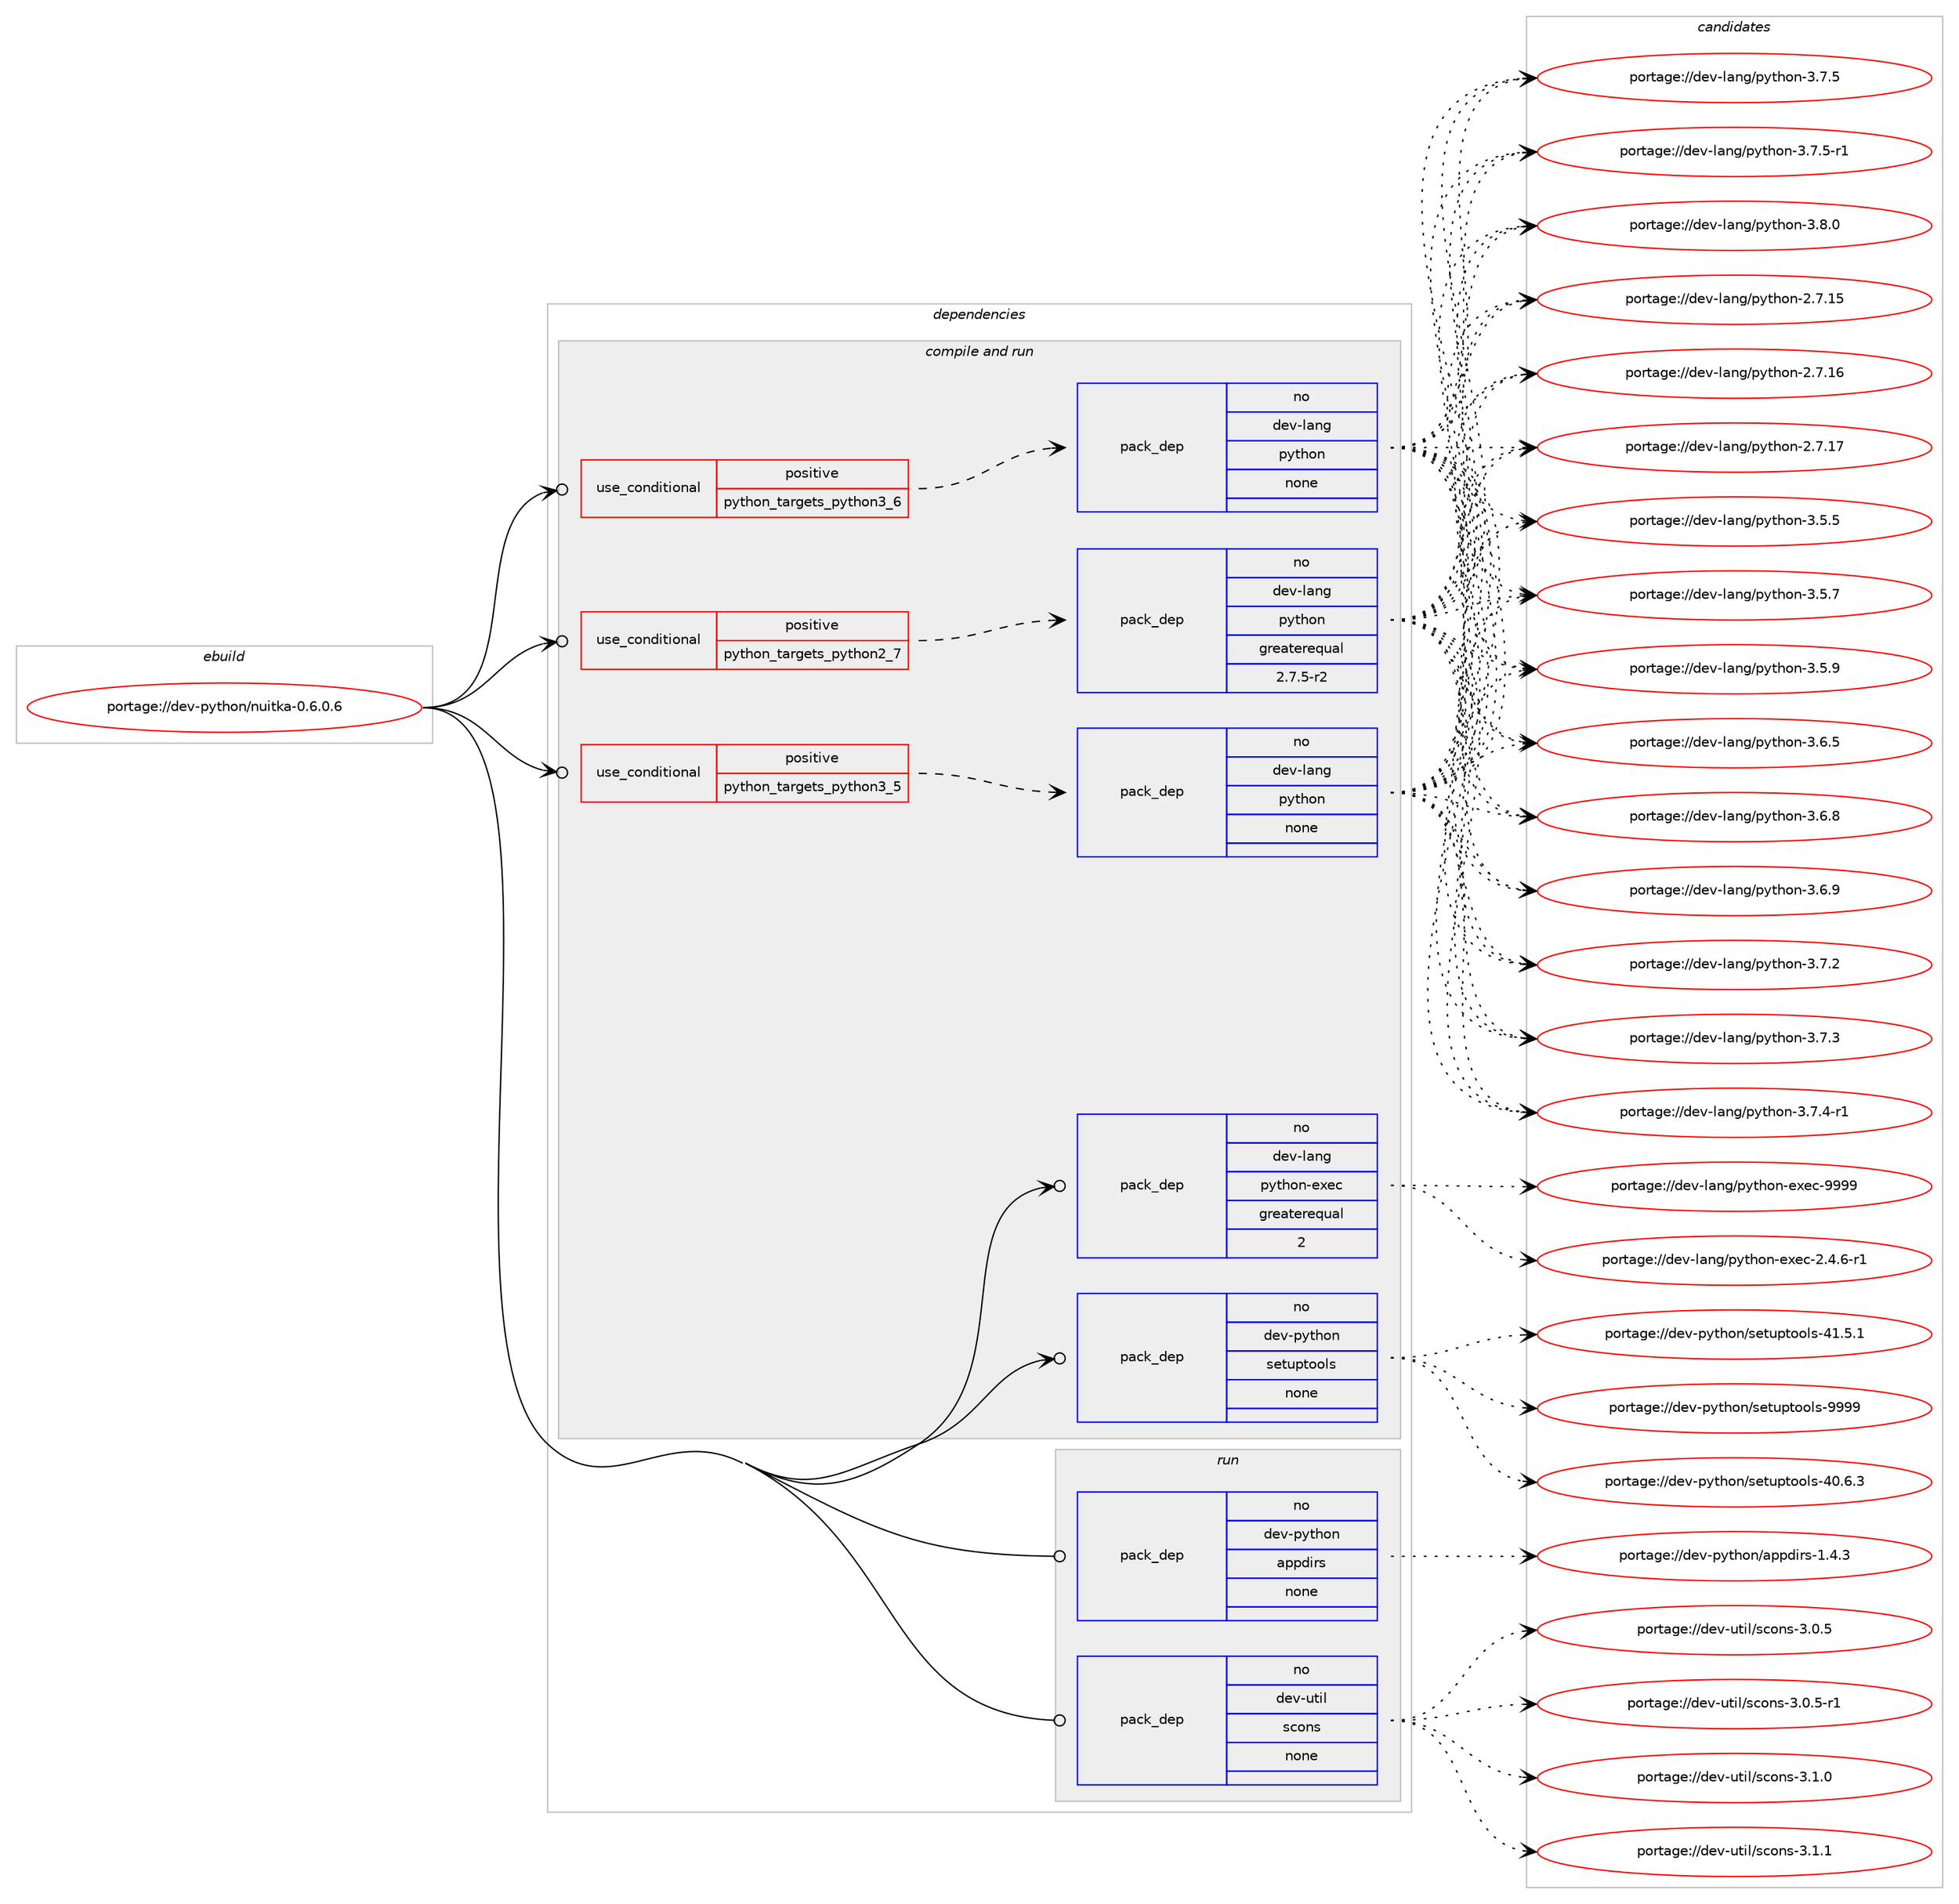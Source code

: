 digraph prolog {

# *************
# Graph options
# *************

newrank=true;
concentrate=true;
compound=true;
graph [rankdir=LR,fontname=Helvetica,fontsize=10,ranksep=1.5];#, ranksep=2.5, nodesep=0.2];
edge  [arrowhead=vee];
node  [fontname=Helvetica,fontsize=10];

# **********
# The ebuild
# **********

subgraph cluster_leftcol {
color=gray;
rank=same;
label=<<i>ebuild</i>>;
id [label="portage://dev-python/nuitka-0.6.0.6", color=red, width=4, href="../dev-python/nuitka-0.6.0.6.svg"];
}

# ****************
# The dependencies
# ****************

subgraph cluster_midcol {
color=gray;
label=<<i>dependencies</i>>;
subgraph cluster_compile {
fillcolor="#eeeeee";
style=filled;
label=<<i>compile</i>>;
}
subgraph cluster_compileandrun {
fillcolor="#eeeeee";
style=filled;
label=<<i>compile and run</i>>;
subgraph cond32626 {
dependency152156 [label=<<TABLE BORDER="0" CELLBORDER="1" CELLSPACING="0" CELLPADDING="4"><TR><TD ROWSPAN="3" CELLPADDING="10">use_conditional</TD></TR><TR><TD>positive</TD></TR><TR><TD>python_targets_python2_7</TD></TR></TABLE>>, shape=none, color=red];
subgraph pack116199 {
dependency152157 [label=<<TABLE BORDER="0" CELLBORDER="1" CELLSPACING="0" CELLPADDING="4" WIDTH="220"><TR><TD ROWSPAN="6" CELLPADDING="30">pack_dep</TD></TR><TR><TD WIDTH="110">no</TD></TR><TR><TD>dev-lang</TD></TR><TR><TD>python</TD></TR><TR><TD>greaterequal</TD></TR><TR><TD>2.7.5-r2</TD></TR></TABLE>>, shape=none, color=blue];
}
dependency152156:e -> dependency152157:w [weight=20,style="dashed",arrowhead="vee"];
}
id:e -> dependency152156:w [weight=20,style="solid",arrowhead="odotvee"];
subgraph cond32627 {
dependency152158 [label=<<TABLE BORDER="0" CELLBORDER="1" CELLSPACING="0" CELLPADDING="4"><TR><TD ROWSPAN="3" CELLPADDING="10">use_conditional</TD></TR><TR><TD>positive</TD></TR><TR><TD>python_targets_python3_5</TD></TR></TABLE>>, shape=none, color=red];
subgraph pack116200 {
dependency152159 [label=<<TABLE BORDER="0" CELLBORDER="1" CELLSPACING="0" CELLPADDING="4" WIDTH="220"><TR><TD ROWSPAN="6" CELLPADDING="30">pack_dep</TD></TR><TR><TD WIDTH="110">no</TD></TR><TR><TD>dev-lang</TD></TR><TR><TD>python</TD></TR><TR><TD>none</TD></TR><TR><TD></TD></TR></TABLE>>, shape=none, color=blue];
}
dependency152158:e -> dependency152159:w [weight=20,style="dashed",arrowhead="vee"];
}
id:e -> dependency152158:w [weight=20,style="solid",arrowhead="odotvee"];
subgraph cond32628 {
dependency152160 [label=<<TABLE BORDER="0" CELLBORDER="1" CELLSPACING="0" CELLPADDING="4"><TR><TD ROWSPAN="3" CELLPADDING="10">use_conditional</TD></TR><TR><TD>positive</TD></TR><TR><TD>python_targets_python3_6</TD></TR></TABLE>>, shape=none, color=red];
subgraph pack116201 {
dependency152161 [label=<<TABLE BORDER="0" CELLBORDER="1" CELLSPACING="0" CELLPADDING="4" WIDTH="220"><TR><TD ROWSPAN="6" CELLPADDING="30">pack_dep</TD></TR><TR><TD WIDTH="110">no</TD></TR><TR><TD>dev-lang</TD></TR><TR><TD>python</TD></TR><TR><TD>none</TD></TR><TR><TD></TD></TR></TABLE>>, shape=none, color=blue];
}
dependency152160:e -> dependency152161:w [weight=20,style="dashed",arrowhead="vee"];
}
id:e -> dependency152160:w [weight=20,style="solid",arrowhead="odotvee"];
subgraph pack116202 {
dependency152162 [label=<<TABLE BORDER="0" CELLBORDER="1" CELLSPACING="0" CELLPADDING="4" WIDTH="220"><TR><TD ROWSPAN="6" CELLPADDING="30">pack_dep</TD></TR><TR><TD WIDTH="110">no</TD></TR><TR><TD>dev-lang</TD></TR><TR><TD>python-exec</TD></TR><TR><TD>greaterequal</TD></TR><TR><TD>2</TD></TR></TABLE>>, shape=none, color=blue];
}
id:e -> dependency152162:w [weight=20,style="solid",arrowhead="odotvee"];
subgraph pack116203 {
dependency152163 [label=<<TABLE BORDER="0" CELLBORDER="1" CELLSPACING="0" CELLPADDING="4" WIDTH="220"><TR><TD ROWSPAN="6" CELLPADDING="30">pack_dep</TD></TR><TR><TD WIDTH="110">no</TD></TR><TR><TD>dev-python</TD></TR><TR><TD>setuptools</TD></TR><TR><TD>none</TD></TR><TR><TD></TD></TR></TABLE>>, shape=none, color=blue];
}
id:e -> dependency152163:w [weight=20,style="solid",arrowhead="odotvee"];
}
subgraph cluster_run {
fillcolor="#eeeeee";
style=filled;
label=<<i>run</i>>;
subgraph pack116204 {
dependency152164 [label=<<TABLE BORDER="0" CELLBORDER="1" CELLSPACING="0" CELLPADDING="4" WIDTH="220"><TR><TD ROWSPAN="6" CELLPADDING="30">pack_dep</TD></TR><TR><TD WIDTH="110">no</TD></TR><TR><TD>dev-python</TD></TR><TR><TD>appdirs</TD></TR><TR><TD>none</TD></TR><TR><TD></TD></TR></TABLE>>, shape=none, color=blue];
}
id:e -> dependency152164:w [weight=20,style="solid",arrowhead="odot"];
subgraph pack116205 {
dependency152165 [label=<<TABLE BORDER="0" CELLBORDER="1" CELLSPACING="0" CELLPADDING="4" WIDTH="220"><TR><TD ROWSPAN="6" CELLPADDING="30">pack_dep</TD></TR><TR><TD WIDTH="110">no</TD></TR><TR><TD>dev-util</TD></TR><TR><TD>scons</TD></TR><TR><TD>none</TD></TR><TR><TD></TD></TR></TABLE>>, shape=none, color=blue];
}
id:e -> dependency152165:w [weight=20,style="solid",arrowhead="odot"];
}
}

# **************
# The candidates
# **************

subgraph cluster_choices {
rank=same;
color=gray;
label=<<i>candidates</i>>;

subgraph choice116199 {
color=black;
nodesep=1;
choiceportage10010111845108971101034711212111610411111045504655464953 [label="portage://dev-lang/python-2.7.15", color=red, width=4,href="../dev-lang/python-2.7.15.svg"];
choiceportage10010111845108971101034711212111610411111045504655464954 [label="portage://dev-lang/python-2.7.16", color=red, width=4,href="../dev-lang/python-2.7.16.svg"];
choiceportage10010111845108971101034711212111610411111045504655464955 [label="portage://dev-lang/python-2.7.17", color=red, width=4,href="../dev-lang/python-2.7.17.svg"];
choiceportage100101118451089711010347112121116104111110455146534653 [label="portage://dev-lang/python-3.5.5", color=red, width=4,href="../dev-lang/python-3.5.5.svg"];
choiceportage100101118451089711010347112121116104111110455146534655 [label="portage://dev-lang/python-3.5.7", color=red, width=4,href="../dev-lang/python-3.5.7.svg"];
choiceportage100101118451089711010347112121116104111110455146534657 [label="portage://dev-lang/python-3.5.9", color=red, width=4,href="../dev-lang/python-3.5.9.svg"];
choiceportage100101118451089711010347112121116104111110455146544653 [label="portage://dev-lang/python-3.6.5", color=red, width=4,href="../dev-lang/python-3.6.5.svg"];
choiceportage100101118451089711010347112121116104111110455146544656 [label="portage://dev-lang/python-3.6.8", color=red, width=4,href="../dev-lang/python-3.6.8.svg"];
choiceportage100101118451089711010347112121116104111110455146544657 [label="portage://dev-lang/python-3.6.9", color=red, width=4,href="../dev-lang/python-3.6.9.svg"];
choiceportage100101118451089711010347112121116104111110455146554650 [label="portage://dev-lang/python-3.7.2", color=red, width=4,href="../dev-lang/python-3.7.2.svg"];
choiceportage100101118451089711010347112121116104111110455146554651 [label="portage://dev-lang/python-3.7.3", color=red, width=4,href="../dev-lang/python-3.7.3.svg"];
choiceportage1001011184510897110103471121211161041111104551465546524511449 [label="portage://dev-lang/python-3.7.4-r1", color=red, width=4,href="../dev-lang/python-3.7.4-r1.svg"];
choiceportage100101118451089711010347112121116104111110455146554653 [label="portage://dev-lang/python-3.7.5", color=red, width=4,href="../dev-lang/python-3.7.5.svg"];
choiceportage1001011184510897110103471121211161041111104551465546534511449 [label="portage://dev-lang/python-3.7.5-r1", color=red, width=4,href="../dev-lang/python-3.7.5-r1.svg"];
choiceportage100101118451089711010347112121116104111110455146564648 [label="portage://dev-lang/python-3.8.0", color=red, width=4,href="../dev-lang/python-3.8.0.svg"];
dependency152157:e -> choiceportage10010111845108971101034711212111610411111045504655464953:w [style=dotted,weight="100"];
dependency152157:e -> choiceportage10010111845108971101034711212111610411111045504655464954:w [style=dotted,weight="100"];
dependency152157:e -> choiceportage10010111845108971101034711212111610411111045504655464955:w [style=dotted,weight="100"];
dependency152157:e -> choiceportage100101118451089711010347112121116104111110455146534653:w [style=dotted,weight="100"];
dependency152157:e -> choiceportage100101118451089711010347112121116104111110455146534655:w [style=dotted,weight="100"];
dependency152157:e -> choiceportage100101118451089711010347112121116104111110455146534657:w [style=dotted,weight="100"];
dependency152157:e -> choiceportage100101118451089711010347112121116104111110455146544653:w [style=dotted,weight="100"];
dependency152157:e -> choiceportage100101118451089711010347112121116104111110455146544656:w [style=dotted,weight="100"];
dependency152157:e -> choiceportage100101118451089711010347112121116104111110455146544657:w [style=dotted,weight="100"];
dependency152157:e -> choiceportage100101118451089711010347112121116104111110455146554650:w [style=dotted,weight="100"];
dependency152157:e -> choiceportage100101118451089711010347112121116104111110455146554651:w [style=dotted,weight="100"];
dependency152157:e -> choiceportage1001011184510897110103471121211161041111104551465546524511449:w [style=dotted,weight="100"];
dependency152157:e -> choiceportage100101118451089711010347112121116104111110455146554653:w [style=dotted,weight="100"];
dependency152157:e -> choiceportage1001011184510897110103471121211161041111104551465546534511449:w [style=dotted,weight="100"];
dependency152157:e -> choiceportage100101118451089711010347112121116104111110455146564648:w [style=dotted,weight="100"];
}
subgraph choice116200 {
color=black;
nodesep=1;
choiceportage10010111845108971101034711212111610411111045504655464953 [label="portage://dev-lang/python-2.7.15", color=red, width=4,href="../dev-lang/python-2.7.15.svg"];
choiceportage10010111845108971101034711212111610411111045504655464954 [label="portage://dev-lang/python-2.7.16", color=red, width=4,href="../dev-lang/python-2.7.16.svg"];
choiceportage10010111845108971101034711212111610411111045504655464955 [label="portage://dev-lang/python-2.7.17", color=red, width=4,href="../dev-lang/python-2.7.17.svg"];
choiceportage100101118451089711010347112121116104111110455146534653 [label="portage://dev-lang/python-3.5.5", color=red, width=4,href="../dev-lang/python-3.5.5.svg"];
choiceportage100101118451089711010347112121116104111110455146534655 [label="portage://dev-lang/python-3.5.7", color=red, width=4,href="../dev-lang/python-3.5.7.svg"];
choiceportage100101118451089711010347112121116104111110455146534657 [label="portage://dev-lang/python-3.5.9", color=red, width=4,href="../dev-lang/python-3.5.9.svg"];
choiceportage100101118451089711010347112121116104111110455146544653 [label="portage://dev-lang/python-3.6.5", color=red, width=4,href="../dev-lang/python-3.6.5.svg"];
choiceportage100101118451089711010347112121116104111110455146544656 [label="portage://dev-lang/python-3.6.8", color=red, width=4,href="../dev-lang/python-3.6.8.svg"];
choiceportage100101118451089711010347112121116104111110455146544657 [label="portage://dev-lang/python-3.6.9", color=red, width=4,href="../dev-lang/python-3.6.9.svg"];
choiceportage100101118451089711010347112121116104111110455146554650 [label="portage://dev-lang/python-3.7.2", color=red, width=4,href="../dev-lang/python-3.7.2.svg"];
choiceportage100101118451089711010347112121116104111110455146554651 [label="portage://dev-lang/python-3.7.3", color=red, width=4,href="../dev-lang/python-3.7.3.svg"];
choiceportage1001011184510897110103471121211161041111104551465546524511449 [label="portage://dev-lang/python-3.7.4-r1", color=red, width=4,href="../dev-lang/python-3.7.4-r1.svg"];
choiceportage100101118451089711010347112121116104111110455146554653 [label="portage://dev-lang/python-3.7.5", color=red, width=4,href="../dev-lang/python-3.7.5.svg"];
choiceportage1001011184510897110103471121211161041111104551465546534511449 [label="portage://dev-lang/python-3.7.5-r1", color=red, width=4,href="../dev-lang/python-3.7.5-r1.svg"];
choiceportage100101118451089711010347112121116104111110455146564648 [label="portage://dev-lang/python-3.8.0", color=red, width=4,href="../dev-lang/python-3.8.0.svg"];
dependency152159:e -> choiceportage10010111845108971101034711212111610411111045504655464953:w [style=dotted,weight="100"];
dependency152159:e -> choiceportage10010111845108971101034711212111610411111045504655464954:w [style=dotted,weight="100"];
dependency152159:e -> choiceportage10010111845108971101034711212111610411111045504655464955:w [style=dotted,weight="100"];
dependency152159:e -> choiceportage100101118451089711010347112121116104111110455146534653:w [style=dotted,weight="100"];
dependency152159:e -> choiceportage100101118451089711010347112121116104111110455146534655:w [style=dotted,weight="100"];
dependency152159:e -> choiceportage100101118451089711010347112121116104111110455146534657:w [style=dotted,weight="100"];
dependency152159:e -> choiceportage100101118451089711010347112121116104111110455146544653:w [style=dotted,weight="100"];
dependency152159:e -> choiceportage100101118451089711010347112121116104111110455146544656:w [style=dotted,weight="100"];
dependency152159:e -> choiceportage100101118451089711010347112121116104111110455146544657:w [style=dotted,weight="100"];
dependency152159:e -> choiceportage100101118451089711010347112121116104111110455146554650:w [style=dotted,weight="100"];
dependency152159:e -> choiceportage100101118451089711010347112121116104111110455146554651:w [style=dotted,weight="100"];
dependency152159:e -> choiceportage1001011184510897110103471121211161041111104551465546524511449:w [style=dotted,weight="100"];
dependency152159:e -> choiceportage100101118451089711010347112121116104111110455146554653:w [style=dotted,weight="100"];
dependency152159:e -> choiceportage1001011184510897110103471121211161041111104551465546534511449:w [style=dotted,weight="100"];
dependency152159:e -> choiceportage100101118451089711010347112121116104111110455146564648:w [style=dotted,weight="100"];
}
subgraph choice116201 {
color=black;
nodesep=1;
choiceportage10010111845108971101034711212111610411111045504655464953 [label="portage://dev-lang/python-2.7.15", color=red, width=4,href="../dev-lang/python-2.7.15.svg"];
choiceportage10010111845108971101034711212111610411111045504655464954 [label="portage://dev-lang/python-2.7.16", color=red, width=4,href="../dev-lang/python-2.7.16.svg"];
choiceportage10010111845108971101034711212111610411111045504655464955 [label="portage://dev-lang/python-2.7.17", color=red, width=4,href="../dev-lang/python-2.7.17.svg"];
choiceportage100101118451089711010347112121116104111110455146534653 [label="portage://dev-lang/python-3.5.5", color=red, width=4,href="../dev-lang/python-3.5.5.svg"];
choiceportage100101118451089711010347112121116104111110455146534655 [label="portage://dev-lang/python-3.5.7", color=red, width=4,href="../dev-lang/python-3.5.7.svg"];
choiceportage100101118451089711010347112121116104111110455146534657 [label="portage://dev-lang/python-3.5.9", color=red, width=4,href="../dev-lang/python-3.5.9.svg"];
choiceportage100101118451089711010347112121116104111110455146544653 [label="portage://dev-lang/python-3.6.5", color=red, width=4,href="../dev-lang/python-3.6.5.svg"];
choiceportage100101118451089711010347112121116104111110455146544656 [label="portage://dev-lang/python-3.6.8", color=red, width=4,href="../dev-lang/python-3.6.8.svg"];
choiceportage100101118451089711010347112121116104111110455146544657 [label="portage://dev-lang/python-3.6.9", color=red, width=4,href="../dev-lang/python-3.6.9.svg"];
choiceportage100101118451089711010347112121116104111110455146554650 [label="portage://dev-lang/python-3.7.2", color=red, width=4,href="../dev-lang/python-3.7.2.svg"];
choiceportage100101118451089711010347112121116104111110455146554651 [label="portage://dev-lang/python-3.7.3", color=red, width=4,href="../dev-lang/python-3.7.3.svg"];
choiceportage1001011184510897110103471121211161041111104551465546524511449 [label="portage://dev-lang/python-3.7.4-r1", color=red, width=4,href="../dev-lang/python-3.7.4-r1.svg"];
choiceportage100101118451089711010347112121116104111110455146554653 [label="portage://dev-lang/python-3.7.5", color=red, width=4,href="../dev-lang/python-3.7.5.svg"];
choiceportage1001011184510897110103471121211161041111104551465546534511449 [label="portage://dev-lang/python-3.7.5-r1", color=red, width=4,href="../dev-lang/python-3.7.5-r1.svg"];
choiceportage100101118451089711010347112121116104111110455146564648 [label="portage://dev-lang/python-3.8.0", color=red, width=4,href="../dev-lang/python-3.8.0.svg"];
dependency152161:e -> choiceportage10010111845108971101034711212111610411111045504655464953:w [style=dotted,weight="100"];
dependency152161:e -> choiceportage10010111845108971101034711212111610411111045504655464954:w [style=dotted,weight="100"];
dependency152161:e -> choiceportage10010111845108971101034711212111610411111045504655464955:w [style=dotted,weight="100"];
dependency152161:e -> choiceportage100101118451089711010347112121116104111110455146534653:w [style=dotted,weight="100"];
dependency152161:e -> choiceportage100101118451089711010347112121116104111110455146534655:w [style=dotted,weight="100"];
dependency152161:e -> choiceportage100101118451089711010347112121116104111110455146534657:w [style=dotted,weight="100"];
dependency152161:e -> choiceportage100101118451089711010347112121116104111110455146544653:w [style=dotted,weight="100"];
dependency152161:e -> choiceportage100101118451089711010347112121116104111110455146544656:w [style=dotted,weight="100"];
dependency152161:e -> choiceportage100101118451089711010347112121116104111110455146544657:w [style=dotted,weight="100"];
dependency152161:e -> choiceportage100101118451089711010347112121116104111110455146554650:w [style=dotted,weight="100"];
dependency152161:e -> choiceportage100101118451089711010347112121116104111110455146554651:w [style=dotted,weight="100"];
dependency152161:e -> choiceportage1001011184510897110103471121211161041111104551465546524511449:w [style=dotted,weight="100"];
dependency152161:e -> choiceportage100101118451089711010347112121116104111110455146554653:w [style=dotted,weight="100"];
dependency152161:e -> choiceportage1001011184510897110103471121211161041111104551465546534511449:w [style=dotted,weight="100"];
dependency152161:e -> choiceportage100101118451089711010347112121116104111110455146564648:w [style=dotted,weight="100"];
}
subgraph choice116202 {
color=black;
nodesep=1;
choiceportage10010111845108971101034711212111610411111045101120101994550465246544511449 [label="portage://dev-lang/python-exec-2.4.6-r1", color=red, width=4,href="../dev-lang/python-exec-2.4.6-r1.svg"];
choiceportage10010111845108971101034711212111610411111045101120101994557575757 [label="portage://dev-lang/python-exec-9999", color=red, width=4,href="../dev-lang/python-exec-9999.svg"];
dependency152162:e -> choiceportage10010111845108971101034711212111610411111045101120101994550465246544511449:w [style=dotted,weight="100"];
dependency152162:e -> choiceportage10010111845108971101034711212111610411111045101120101994557575757:w [style=dotted,weight="100"];
}
subgraph choice116203 {
color=black;
nodesep=1;
choiceportage100101118451121211161041111104711510111611711211611111110811545524846544651 [label="portage://dev-python/setuptools-40.6.3", color=red, width=4,href="../dev-python/setuptools-40.6.3.svg"];
choiceportage100101118451121211161041111104711510111611711211611111110811545524946534649 [label="portage://dev-python/setuptools-41.5.1", color=red, width=4,href="../dev-python/setuptools-41.5.1.svg"];
choiceportage10010111845112121116104111110471151011161171121161111111081154557575757 [label="portage://dev-python/setuptools-9999", color=red, width=4,href="../dev-python/setuptools-9999.svg"];
dependency152163:e -> choiceportage100101118451121211161041111104711510111611711211611111110811545524846544651:w [style=dotted,weight="100"];
dependency152163:e -> choiceportage100101118451121211161041111104711510111611711211611111110811545524946534649:w [style=dotted,weight="100"];
dependency152163:e -> choiceportage10010111845112121116104111110471151011161171121161111111081154557575757:w [style=dotted,weight="100"];
}
subgraph choice116204 {
color=black;
nodesep=1;
choiceportage100101118451121211161041111104797112112100105114115454946524651 [label="portage://dev-python/appdirs-1.4.3", color=red, width=4,href="../dev-python/appdirs-1.4.3.svg"];
dependency152164:e -> choiceportage100101118451121211161041111104797112112100105114115454946524651:w [style=dotted,weight="100"];
}
subgraph choice116205 {
color=black;
nodesep=1;
choiceportage100101118451171161051084711599111110115455146484653 [label="portage://dev-util/scons-3.0.5", color=red, width=4,href="../dev-util/scons-3.0.5.svg"];
choiceportage1001011184511711610510847115991111101154551464846534511449 [label="portage://dev-util/scons-3.0.5-r1", color=red, width=4,href="../dev-util/scons-3.0.5-r1.svg"];
choiceportage100101118451171161051084711599111110115455146494648 [label="portage://dev-util/scons-3.1.0", color=red, width=4,href="../dev-util/scons-3.1.0.svg"];
choiceportage100101118451171161051084711599111110115455146494649 [label="portage://dev-util/scons-3.1.1", color=red, width=4,href="../dev-util/scons-3.1.1.svg"];
dependency152165:e -> choiceportage100101118451171161051084711599111110115455146484653:w [style=dotted,weight="100"];
dependency152165:e -> choiceportage1001011184511711610510847115991111101154551464846534511449:w [style=dotted,weight="100"];
dependency152165:e -> choiceportage100101118451171161051084711599111110115455146494648:w [style=dotted,weight="100"];
dependency152165:e -> choiceportage100101118451171161051084711599111110115455146494649:w [style=dotted,weight="100"];
}
}

}
